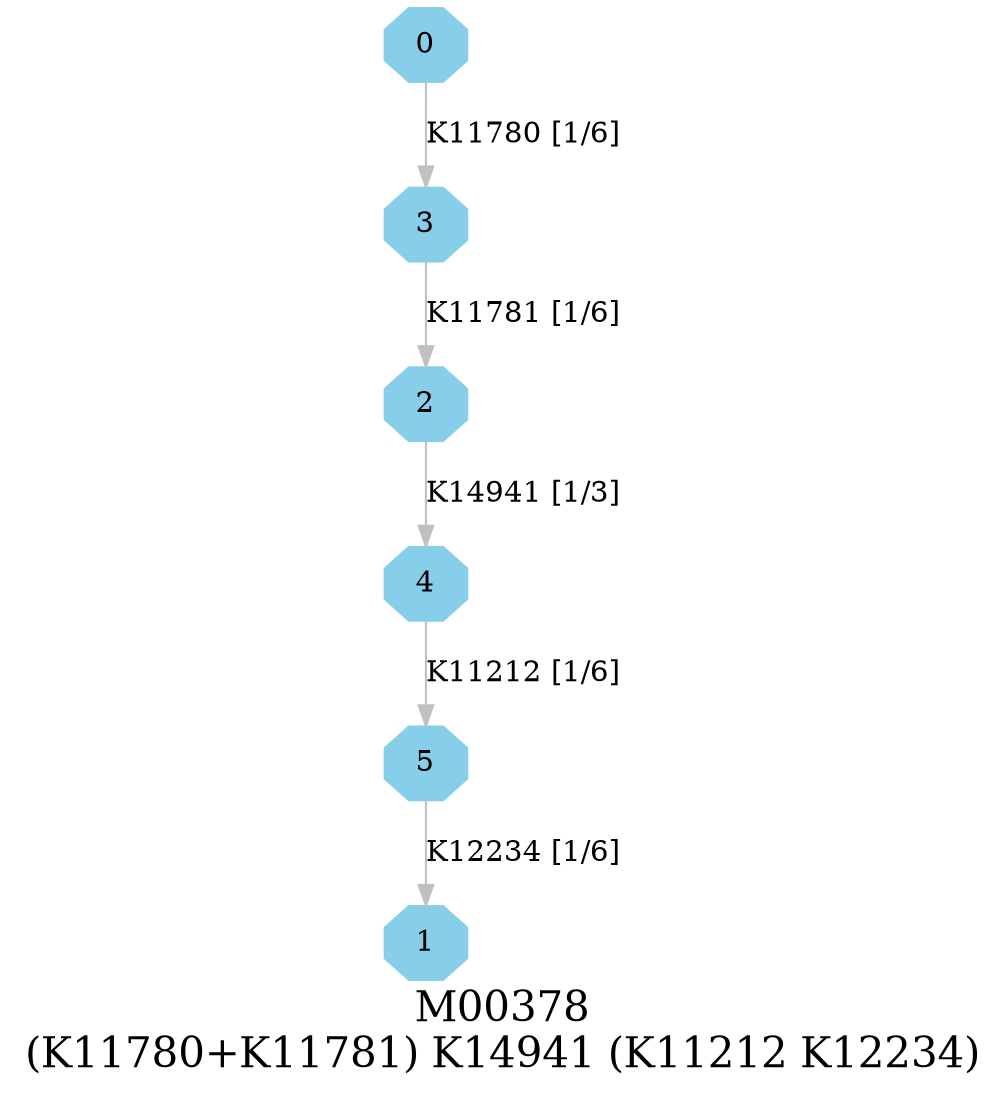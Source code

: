 digraph G {
graph [label="M00378
(K11780+K11781) K14941 (K11212 K12234)",fontsize=20];
node [shape=box,style=filled];
edge [len=3,color=grey];
{node [width=.3,height=.3,shape=octagon,style=filled,color=skyblue] 0 1 2 3 4 5 }
0 -> 3 [label="K11780 [1/6]"];
2 -> 4 [label="K14941 [1/3]"];
3 -> 2 [label="K11781 [1/6]"];
4 -> 5 [label="K11212 [1/6]"];
5 -> 1 [label="K12234 [1/6]"];
}